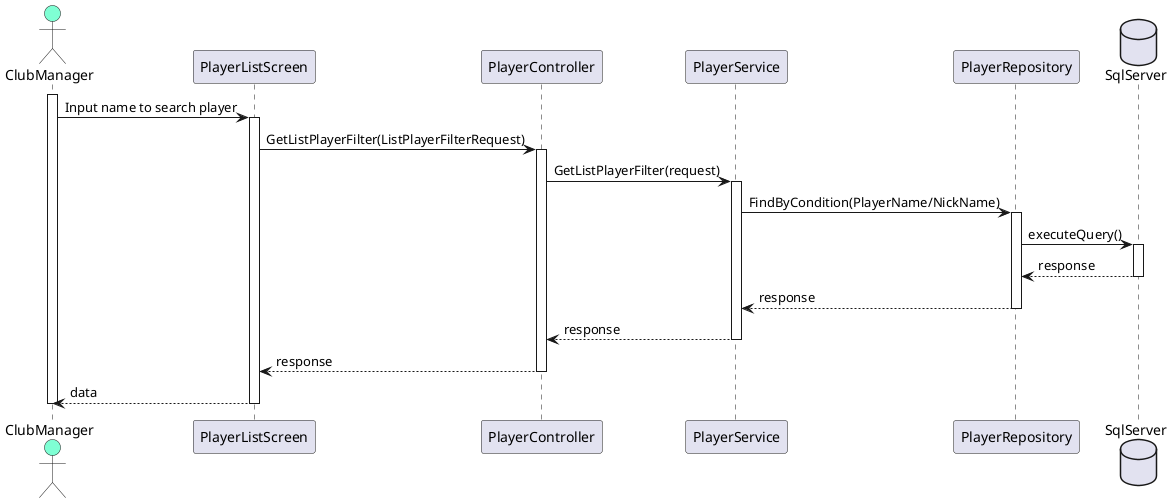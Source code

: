 @startuml ViewPlayerList(Club)
actor ClubManager #Aquamarine
participant PlayerListScreen
participant PlayerController
participant PlayerService
participant PlayerRepository
database SqlServer

activate ClubManager
    ClubManager -> PlayerListScreen: Input name to search player
    activate PlayerListScreen
        PlayerListScreen -> PlayerController: GetListPlayerFilter(ListPlayerFilterRequest)
        activate PlayerController
            PlayerController -> PlayerService: GetListPlayerFilter(request)
            activate PlayerService
                PlayerService -> PlayerRepository: FindByCondition(PlayerName/NickName)
                activate PlayerRepository
                    PlayerRepository -> SqlServer: executeQuery()
                    activate SqlServer
                        SqlServer --> PlayerRepository : response
                    deactivate SqlServer
                    PlayerRepository --> PlayerService: response
                deactivate PlayerRepository
                PlayerService --> PlayerController: response
            deactivate PlayerService
            PlayerController --> PlayerListScreen: response
        deactivate PlayerController
        PlayerListScreen --> ClubManager: data
    deactivate PlayerListScreen
deactivate ClubManager 
@enduml